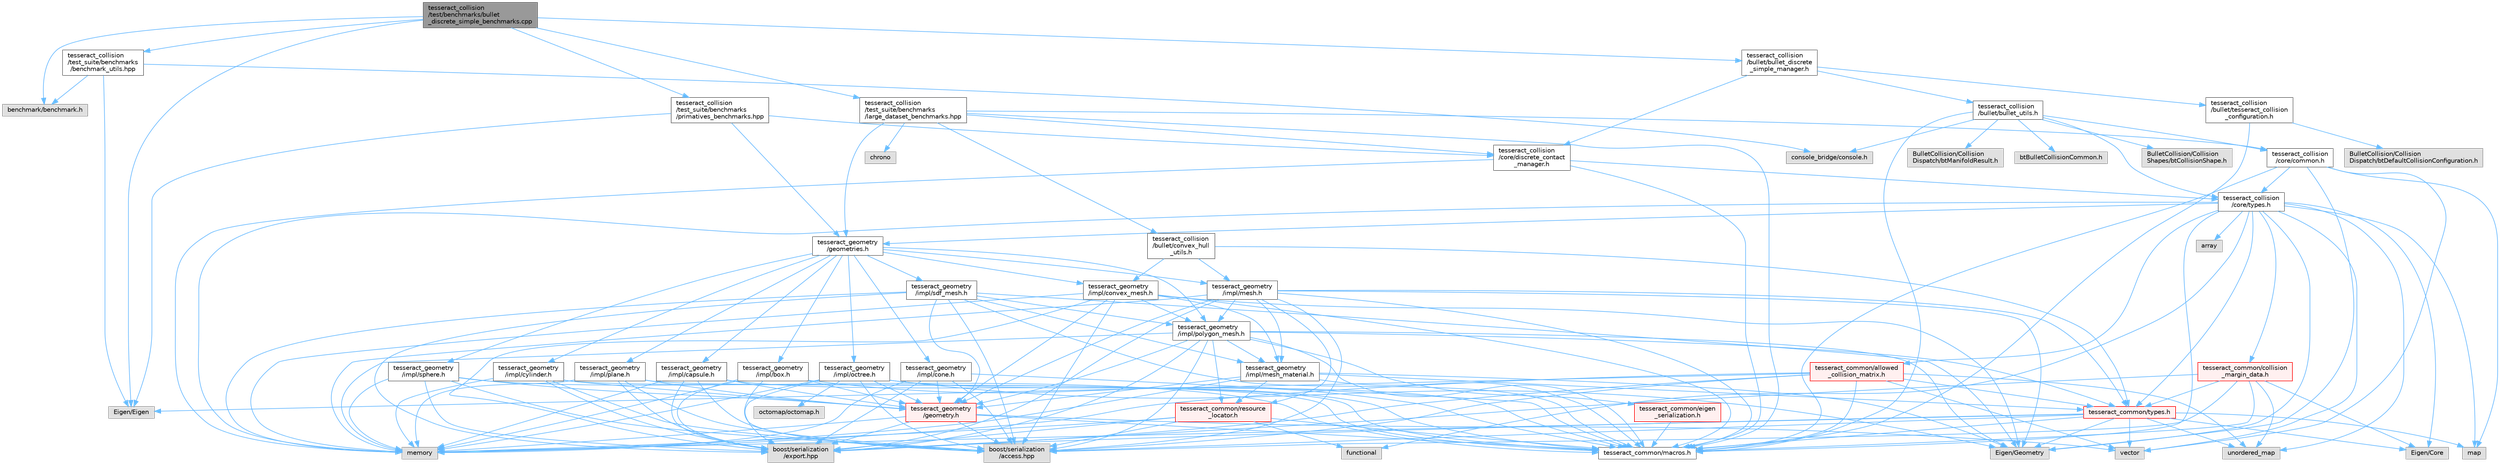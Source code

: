 digraph "tesseract_collision/test/benchmarks/bullet_discrete_simple_benchmarks.cpp"
{
 // LATEX_PDF_SIZE
  bgcolor="transparent";
  edge [fontname=Helvetica,fontsize=10,labelfontname=Helvetica,labelfontsize=10];
  node [fontname=Helvetica,fontsize=10,shape=box,height=0.2,width=0.4];
  Node1 [label="tesseract_collision\l/test/benchmarks/bullet\l_discrete_simple_benchmarks.cpp",height=0.2,width=0.4,color="gray40", fillcolor="grey60", style="filled", fontcolor="black",tooltip=" "];
  Node1 -> Node2 [color="steelblue1",style="solid"];
  Node2 [label="benchmark/benchmark.h",height=0.2,width=0.4,color="grey60", fillcolor="#E0E0E0", style="filled",tooltip=" "];
  Node1 -> Node3 [color="steelblue1",style="solid"];
  Node3 [label="Eigen/Eigen",height=0.2,width=0.4,color="grey60", fillcolor="#E0E0E0", style="filled",tooltip=" "];
  Node1 -> Node4 [color="steelblue1",style="solid"];
  Node4 [label="tesseract_collision\l/test_suite/benchmarks\l/primatives_benchmarks.hpp",height=0.2,width=0.4,color="grey40", fillcolor="white", style="filled",URL="$d6/d70/primatives__benchmarks_8hpp.html",tooltip=" "];
  Node4 -> Node5 [color="steelblue1",style="solid"];
  Node5 [label="tesseract_collision\l/core/discrete_contact\l_manager.h",height=0.2,width=0.4,color="grey40", fillcolor="white", style="filled",URL="$db/d35/discrete__contact__manager_8h.html",tooltip="This is the discrete contact manager base class."];
  Node5 -> Node6 [color="steelblue1",style="solid"];
  Node6 [label="tesseract_common/macros.h",height=0.2,width=0.4,color="grey40", fillcolor="white", style="filled",URL="$de/d3c/macros_8h.html",tooltip="Common Tesseract Macros."];
  Node5 -> Node7 [color="steelblue1",style="solid"];
  Node7 [label="memory",height=0.2,width=0.4,color="grey60", fillcolor="#E0E0E0", style="filled",tooltip=" "];
  Node5 -> Node8 [color="steelblue1",style="solid"];
  Node8 [label="tesseract_collision\l/core/types.h",height=0.2,width=0.4,color="grey40", fillcolor="white", style="filled",URL="$d3/db3/tesseract__collision_2core_2include_2tesseract__collision_2core_2types_8h.html",tooltip="Tesseracts Collision Common Types."];
  Node8 -> Node6 [color="steelblue1",style="solid"];
  Node8 -> Node9 [color="steelblue1",style="solid"];
  Node9 [label="Eigen/Core",height=0.2,width=0.4,color="grey60", fillcolor="#E0E0E0", style="filled",tooltip=" "];
  Node8 -> Node10 [color="steelblue1",style="solid"];
  Node10 [label="Eigen/Geometry",height=0.2,width=0.4,color="grey60", fillcolor="#E0E0E0", style="filled",tooltip=" "];
  Node8 -> Node11 [color="steelblue1",style="solid"];
  Node11 [label="vector",height=0.2,width=0.4,color="grey60", fillcolor="#E0E0E0", style="filled",tooltip=" "];
  Node8 -> Node7 [color="steelblue1",style="solid"];
  Node8 -> Node12 [color="steelblue1",style="solid"];
  Node12 [label="map",height=0.2,width=0.4,color="grey60", fillcolor="#E0E0E0", style="filled",tooltip=" "];
  Node8 -> Node13 [color="steelblue1",style="solid"];
  Node13 [label="array",height=0.2,width=0.4,color="grey60", fillcolor="#E0E0E0", style="filled",tooltip=" "];
  Node8 -> Node14 [color="steelblue1",style="solid"];
  Node14 [label="unordered_map",height=0.2,width=0.4,color="grey60", fillcolor="#E0E0E0", style="filled",tooltip=" "];
  Node8 -> Node15 [color="steelblue1",style="solid"];
  Node15 [label="functional",height=0.2,width=0.4,color="grey60", fillcolor="#E0E0E0", style="filled",tooltip=" "];
  Node8 -> Node16 [color="steelblue1",style="solid"];
  Node16 [label="tesseract_geometry\l/geometries.h",height=0.2,width=0.4,color="grey40", fillcolor="white", style="filled",URL="$d4/ddb/geometries_8h.html",tooltip="Tesseract Geometries."];
  Node16 -> Node17 [color="steelblue1",style="solid"];
  Node17 [label="tesseract_geometry\l/impl/box.h",height=0.2,width=0.4,color="grey40", fillcolor="white", style="filled",URL="$df/d9e/tesseract__geometry_2include_2tesseract__geometry_2impl_2box_8h.html",tooltip="Tesseract Box Geometry."];
  Node17 -> Node6 [color="steelblue1",style="solid"];
  Node17 -> Node18 [color="steelblue1",style="solid"];
  Node18 [label="boost/serialization\l/access.hpp",height=0.2,width=0.4,color="grey60", fillcolor="#E0E0E0", style="filled",tooltip=" "];
  Node17 -> Node19 [color="steelblue1",style="solid"];
  Node19 [label="boost/serialization\l/export.hpp",height=0.2,width=0.4,color="grey60", fillcolor="#E0E0E0", style="filled",tooltip=" "];
  Node17 -> Node7 [color="steelblue1",style="solid"];
  Node17 -> Node20 [color="steelblue1",style="solid"];
  Node20 [label="tesseract_geometry\l/geometry.h",height=0.2,width=0.4,color="red", fillcolor="#FFF0F0", style="filled",URL="$d0/da6/tesseract__geometry_2include_2tesseract__geometry_2geometry_8h.html",tooltip="Tesseract Geometries."];
  Node20 -> Node6 [color="steelblue1",style="solid"];
  Node20 -> Node18 [color="steelblue1",style="solid"];
  Node20 -> Node19 [color="steelblue1",style="solid"];
  Node20 -> Node7 [color="steelblue1",style="solid"];
  Node20 -> Node11 [color="steelblue1",style="solid"];
  Node16 -> Node23 [color="steelblue1",style="solid"];
  Node23 [label="tesseract_geometry\l/impl/capsule.h",height=0.2,width=0.4,color="grey40", fillcolor="white", style="filled",URL="$d8/d2b/tesseract__geometry_2include_2tesseract__geometry_2impl_2capsule_8h.html",tooltip="Tesseract Capsule Geometry."];
  Node23 -> Node6 [color="steelblue1",style="solid"];
  Node23 -> Node18 [color="steelblue1",style="solid"];
  Node23 -> Node19 [color="steelblue1",style="solid"];
  Node23 -> Node7 [color="steelblue1",style="solid"];
  Node23 -> Node20 [color="steelblue1",style="solid"];
  Node16 -> Node24 [color="steelblue1",style="solid"];
  Node24 [label="tesseract_geometry\l/impl/cone.h",height=0.2,width=0.4,color="grey40", fillcolor="white", style="filled",URL="$dc/df2/tesseract__geometry_2include_2tesseract__geometry_2impl_2cone_8h.html",tooltip="Tesseract Cone Geometry."];
  Node24 -> Node6 [color="steelblue1",style="solid"];
  Node24 -> Node18 [color="steelblue1",style="solid"];
  Node24 -> Node19 [color="steelblue1",style="solid"];
  Node24 -> Node7 [color="steelblue1",style="solid"];
  Node24 -> Node20 [color="steelblue1",style="solid"];
  Node16 -> Node25 [color="steelblue1",style="solid"];
  Node25 [label="tesseract_geometry\l/impl/convex_mesh.h",height=0.2,width=0.4,color="grey40", fillcolor="white", style="filled",URL="$de/dd2/tesseract__geometry_2include_2tesseract__geometry_2impl_2convex__mesh_8h.html",tooltip="Tesseract Convex Mesh Geometry."];
  Node25 -> Node6 [color="steelblue1",style="solid"];
  Node25 -> Node18 [color="steelblue1",style="solid"];
  Node25 -> Node19 [color="steelblue1",style="solid"];
  Node25 -> Node10 [color="steelblue1",style="solid"];
  Node25 -> Node7 [color="steelblue1",style="solid"];
  Node25 -> Node20 [color="steelblue1",style="solid"];
  Node25 -> Node26 [color="steelblue1",style="solid"];
  Node26 [label="tesseract_geometry\l/impl/mesh_material.h",height=0.2,width=0.4,color="grey40", fillcolor="white", style="filled",URL="$df/d8e/mesh__material_8h.html",tooltip="Tesseract Mesh Material read from a mesh file."];
  Node26 -> Node6 [color="steelblue1",style="solid"];
  Node26 -> Node27 [color="steelblue1",style="solid"];
  Node27 [label="tesseract_common/resource\l_locator.h",height=0.2,width=0.4,color="red", fillcolor="#FFF0F0", style="filled",URL="$d3/d95/resource__locator_8h.html",tooltip="Locate and retrieve resource data."];
  Node27 -> Node6 [color="steelblue1",style="solid"];
  Node27 -> Node18 [color="steelblue1",style="solid"];
  Node27 -> Node15 [color="steelblue1",style="solid"];
  Node27 -> Node7 [color="steelblue1",style="solid"];
  Node27 -> Node19 [color="steelblue1",style="solid"];
  Node26 -> Node10 [color="steelblue1",style="solid"];
  Node26 -> Node7 [color="steelblue1",style="solid"];
  Node26 -> Node20 [color="steelblue1",style="solid"];
  Node26 -> Node28 [color="steelblue1",style="solid"];
  Node28 [label="tesseract_common/types.h",height=0.2,width=0.4,color="red", fillcolor="#FFF0F0", style="filled",URL="$dd/ddb/tesseract__common_2include_2tesseract__common_2types_8h.html",tooltip="Common Tesseract Types."];
  Node28 -> Node6 [color="steelblue1",style="solid"];
  Node28 -> Node18 [color="steelblue1",style="solid"];
  Node28 -> Node9 [color="steelblue1",style="solid"];
  Node28 -> Node10 [color="steelblue1",style="solid"];
  Node28 -> Node11 [color="steelblue1",style="solid"];
  Node28 -> Node7 [color="steelblue1",style="solid"];
  Node28 -> Node12 [color="steelblue1",style="solid"];
  Node28 -> Node14 [color="steelblue1",style="solid"];
  Node28 -> Node19 [color="steelblue1",style="solid"];
  Node25 -> Node33 [color="steelblue1",style="solid"];
  Node33 [label="tesseract_geometry\l/impl/polygon_mesh.h",height=0.2,width=0.4,color="grey40", fillcolor="white", style="filled",URL="$d2/deb/polygon__mesh_8h.html",tooltip="Tesseract Polygon Mesh Geometry."];
  Node33 -> Node6 [color="steelblue1",style="solid"];
  Node33 -> Node18 [color="steelblue1",style="solid"];
  Node33 -> Node19 [color="steelblue1",style="solid"];
  Node33 -> Node10 [color="steelblue1",style="solid"];
  Node33 -> Node7 [color="steelblue1",style="solid"];
  Node33 -> Node34 [color="steelblue1",style="solid"];
  Node34 [label="tesseract_common/eigen\l_serialization.h",height=0.2,width=0.4,color="red", fillcolor="#FFF0F0", style="filled",URL="$d1/df1/eigen__serialization_8h.html",tooltip=" "];
  Node34 -> Node6 [color="steelblue1",style="solid"];
  Node33 -> Node28 [color="steelblue1",style="solid"];
  Node33 -> Node27 [color="steelblue1",style="solid"];
  Node33 -> Node20 [color="steelblue1",style="solid"];
  Node33 -> Node26 [color="steelblue1",style="solid"];
  Node16 -> Node44 [color="steelblue1",style="solid"];
  Node44 [label="tesseract_geometry\l/impl/cylinder.h",height=0.2,width=0.4,color="grey40", fillcolor="white", style="filled",URL="$d8/d3b/tesseract__geometry_2include_2tesseract__geometry_2impl_2cylinder_8h.html",tooltip="Tesseract Cylinder Geometry."];
  Node44 -> Node6 [color="steelblue1",style="solid"];
  Node44 -> Node18 [color="steelblue1",style="solid"];
  Node44 -> Node19 [color="steelblue1",style="solid"];
  Node44 -> Node7 [color="steelblue1",style="solid"];
  Node44 -> Node20 [color="steelblue1",style="solid"];
  Node16 -> Node45 [color="steelblue1",style="solid"];
  Node45 [label="tesseract_geometry\l/impl/mesh.h",height=0.2,width=0.4,color="grey40", fillcolor="white", style="filled",URL="$d5/d93/tesseract__geometry_2include_2tesseract__geometry_2impl_2mesh_8h.html",tooltip="Tesseract Mesh Geometry."];
  Node45 -> Node6 [color="steelblue1",style="solid"];
  Node45 -> Node27 [color="steelblue1",style="solid"];
  Node45 -> Node18 [color="steelblue1",style="solid"];
  Node45 -> Node19 [color="steelblue1",style="solid"];
  Node45 -> Node10 [color="steelblue1",style="solid"];
  Node45 -> Node7 [color="steelblue1",style="solid"];
  Node45 -> Node28 [color="steelblue1",style="solid"];
  Node45 -> Node20 [color="steelblue1",style="solid"];
  Node45 -> Node26 [color="steelblue1",style="solid"];
  Node45 -> Node33 [color="steelblue1",style="solid"];
  Node16 -> Node46 [color="steelblue1",style="solid"];
  Node46 [label="tesseract_geometry\l/impl/octree.h",height=0.2,width=0.4,color="grey40", fillcolor="white", style="filled",URL="$df/d5e/tesseract__geometry_2include_2tesseract__geometry_2impl_2octree_8h.html",tooltip="Tesseract Octree Geometry."];
  Node46 -> Node6 [color="steelblue1",style="solid"];
  Node46 -> Node18 [color="steelblue1",style="solid"];
  Node46 -> Node19 [color="steelblue1",style="solid"];
  Node46 -> Node10 [color="steelblue1",style="solid"];
  Node46 -> Node7 [color="steelblue1",style="solid"];
  Node46 -> Node47 [color="steelblue1",style="solid"];
  Node47 [label="octomap/octomap.h",height=0.2,width=0.4,color="grey60", fillcolor="#E0E0E0", style="filled",tooltip=" "];
  Node46 -> Node20 [color="steelblue1",style="solid"];
  Node16 -> Node48 [color="steelblue1",style="solid"];
  Node48 [label="tesseract_geometry\l/impl/plane.h",height=0.2,width=0.4,color="grey40", fillcolor="white", style="filled",URL="$db/d8b/plane_8h.html",tooltip="Tesseract Plane Geometry."];
  Node48 -> Node6 [color="steelblue1",style="solid"];
  Node48 -> Node18 [color="steelblue1",style="solid"];
  Node48 -> Node19 [color="steelblue1",style="solid"];
  Node48 -> Node7 [color="steelblue1",style="solid"];
  Node48 -> Node20 [color="steelblue1",style="solid"];
  Node16 -> Node33 [color="steelblue1",style="solid"];
  Node16 -> Node49 [color="steelblue1",style="solid"];
  Node49 [label="tesseract_geometry\l/impl/sdf_mesh.h",height=0.2,width=0.4,color="grey40", fillcolor="white", style="filled",URL="$d2/d17/tesseract__geometry_2include_2tesseract__geometry_2impl_2sdf__mesh_8h.html",tooltip="Tesseract SDF Mesh Geometry."];
  Node49 -> Node6 [color="steelblue1",style="solid"];
  Node49 -> Node18 [color="steelblue1",style="solid"];
  Node49 -> Node19 [color="steelblue1",style="solid"];
  Node49 -> Node10 [color="steelblue1",style="solid"];
  Node49 -> Node7 [color="steelblue1",style="solid"];
  Node49 -> Node20 [color="steelblue1",style="solid"];
  Node49 -> Node26 [color="steelblue1",style="solid"];
  Node49 -> Node33 [color="steelblue1",style="solid"];
  Node16 -> Node50 [color="steelblue1",style="solid"];
  Node50 [label="tesseract_geometry\l/impl/sphere.h",height=0.2,width=0.4,color="grey40", fillcolor="white", style="filled",URL="$d8/db6/tesseract__geometry_2include_2tesseract__geometry_2impl_2sphere_8h.html",tooltip="Tesseract Sphere Geometry."];
  Node50 -> Node6 [color="steelblue1",style="solid"];
  Node50 -> Node18 [color="steelblue1",style="solid"];
  Node50 -> Node19 [color="steelblue1",style="solid"];
  Node50 -> Node7 [color="steelblue1",style="solid"];
  Node50 -> Node20 [color="steelblue1",style="solid"];
  Node8 -> Node28 [color="steelblue1",style="solid"];
  Node8 -> Node51 [color="steelblue1",style="solid"];
  Node51 [label="tesseract_common/collision\l_margin_data.h",height=0.2,width=0.4,color="red", fillcolor="#FFF0F0", style="filled",URL="$d4/da8/collision__margin__data_8h.html",tooltip="This is used to store collision margin information."];
  Node51 -> Node6 [color="steelblue1",style="solid"];
  Node51 -> Node18 [color="steelblue1",style="solid"];
  Node51 -> Node9 [color="steelblue1",style="solid"];
  Node51 -> Node14 [color="steelblue1",style="solid"];
  Node51 -> Node28 [color="steelblue1",style="solid"];
  Node51 -> Node19 [color="steelblue1",style="solid"];
  Node8 -> Node58 [color="steelblue1",style="solid"];
  Node58 [label="tesseract_common/allowed\l_collision_matrix.h",height=0.2,width=0.4,color="red", fillcolor="#FFF0F0", style="filled",URL="$d2/d01/allowed__collision__matrix_8h.html",tooltip=" "];
  Node58 -> Node6 [color="steelblue1",style="solid"];
  Node58 -> Node18 [color="steelblue1",style="solid"];
  Node58 -> Node11 [color="steelblue1",style="solid"];
  Node58 -> Node7 [color="steelblue1",style="solid"];
  Node58 -> Node3 [color="steelblue1",style="solid"];
  Node58 -> Node14 [color="steelblue1",style="solid"];
  Node58 -> Node28 [color="steelblue1",style="solid"];
  Node58 -> Node19 [color="steelblue1",style="solid"];
  Node4 -> Node16 [color="steelblue1",style="solid"];
  Node4 -> Node3 [color="steelblue1",style="solid"];
  Node1 -> Node59 [color="steelblue1",style="solid"];
  Node59 [label="tesseract_collision\l/test_suite/benchmarks\l/large_dataset_benchmarks.hpp",height=0.2,width=0.4,color="grey40", fillcolor="white", style="filled",URL="$d6/dd9/large__dataset__benchmarks_8hpp.html",tooltip=" "];
  Node59 -> Node6 [color="steelblue1",style="solid"];
  Node59 -> Node60 [color="steelblue1",style="solid"];
  Node60 [label="chrono",height=0.2,width=0.4,color="grey60", fillcolor="#E0E0E0", style="filled",tooltip=" "];
  Node59 -> Node61 [color="steelblue1",style="solid"];
  Node61 [label="tesseract_collision\l/bullet/convex_hull\l_utils.h",height=0.2,width=0.4,color="grey40", fillcolor="white", style="filled",URL="$d0/d01/convex__hull__utils_8h.html",tooltip="This is a collection of common methods."];
  Node61 -> Node28 [color="steelblue1",style="solid"];
  Node61 -> Node45 [color="steelblue1",style="solid"];
  Node61 -> Node25 [color="steelblue1",style="solid"];
  Node59 -> Node5 [color="steelblue1",style="solid"];
  Node59 -> Node62 [color="steelblue1",style="solid"];
  Node62 [label="tesseract_collision\l/core/common.h",height=0.2,width=0.4,color="grey40", fillcolor="white", style="filled",URL="$dc/d54/common_8h.html",tooltip="This is a collection of common methods."];
  Node62 -> Node6 [color="steelblue1",style="solid"];
  Node62 -> Node12 [color="steelblue1",style="solid"];
  Node62 -> Node11 [color="steelblue1",style="solid"];
  Node62 -> Node10 [color="steelblue1",style="solid"];
  Node62 -> Node8 [color="steelblue1",style="solid"];
  Node59 -> Node16 [color="steelblue1",style="solid"];
  Node1 -> Node63 [color="steelblue1",style="solid"];
  Node63 [label="tesseract_collision\l/test_suite/benchmarks\l/benchmark_utils.hpp",height=0.2,width=0.4,color="grey40", fillcolor="white", style="filled",URL="$da/d53/benchmark__utils_8hpp.html",tooltip=" "];
  Node63 -> Node2 [color="steelblue1",style="solid"];
  Node63 -> Node3 [color="steelblue1",style="solid"];
  Node63 -> Node64 [color="steelblue1",style="solid"];
  Node64 [label="console_bridge/console.h",height=0.2,width=0.4,color="grey60", fillcolor="#E0E0E0", style="filled",tooltip=" "];
  Node1 -> Node65 [color="steelblue1",style="solid"];
  Node65 [label="tesseract_collision\l/bullet/bullet_discrete\l_simple_manager.h",height=0.2,width=0.4,color="grey40", fillcolor="white", style="filled",URL="$d3/dd2/bullet__discrete__simple__manager_8h.html",tooltip="Tesseract ROS Bullet discrete simple collision manager."];
  Node65 -> Node66 [color="steelblue1",style="solid"];
  Node66 [label="tesseract_collision\l/bullet/bullet_utils.h",height=0.2,width=0.4,color="grey40", fillcolor="white", style="filled",URL="$d6/d91/bullet__utils_8h.html",tooltip="Tesseract ROS Bullet environment utility function."];
  Node66 -> Node6 [color="steelblue1",style="solid"];
  Node66 -> Node67 [color="steelblue1",style="solid"];
  Node67 [label="BulletCollision/Collision\lShapes/btCollisionShape.h",height=0.2,width=0.4,color="grey60", fillcolor="#E0E0E0", style="filled",tooltip=" "];
  Node66 -> Node68 [color="steelblue1",style="solid"];
  Node68 [label="BulletCollision/Collision\lDispatch/btManifoldResult.h",height=0.2,width=0.4,color="grey60", fillcolor="#E0E0E0", style="filled",tooltip=" "];
  Node66 -> Node69 [color="steelblue1",style="solid"];
  Node69 [label="btBulletCollisionCommon.h",height=0.2,width=0.4,color="grey60", fillcolor="#E0E0E0", style="filled",tooltip=" "];
  Node66 -> Node64 [color="steelblue1",style="solid"];
  Node66 -> Node8 [color="steelblue1",style="solid"];
  Node66 -> Node62 [color="steelblue1",style="solid"];
  Node65 -> Node5 [color="steelblue1",style="solid"];
  Node65 -> Node70 [color="steelblue1",style="solid"];
  Node70 [label="tesseract_collision\l/bullet/tesseract_collision\l_configuration.h",height=0.2,width=0.4,color="grey40", fillcolor="white", style="filled",URL="$d0/d96/tesseract__collision__configuration_8h.html",tooltip="Modified bullet collision configuration."];
  Node70 -> Node6 [color="steelblue1",style="solid"];
  Node70 -> Node71 [color="steelblue1",style="solid"];
  Node71 [label="BulletCollision/Collision\lDispatch/btDefaultCollisionConfiguration.h",height=0.2,width=0.4,color="grey60", fillcolor="#E0E0E0", style="filled",tooltip=" "];
}
